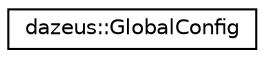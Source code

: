 digraph "Graphical Class Hierarchy"
{
  edge [fontname="Helvetica",fontsize="10",labelfontname="Helvetica",labelfontsize="10"];
  node [fontname="Helvetica",fontsize="10",shape=record];
  rankdir="LR";
  Node1 [label="dazeus::GlobalConfig",height=0.2,width=0.4,color="black", fillcolor="white", style="filled",URL="$structdazeus_1_1_global_config.html"];
}
